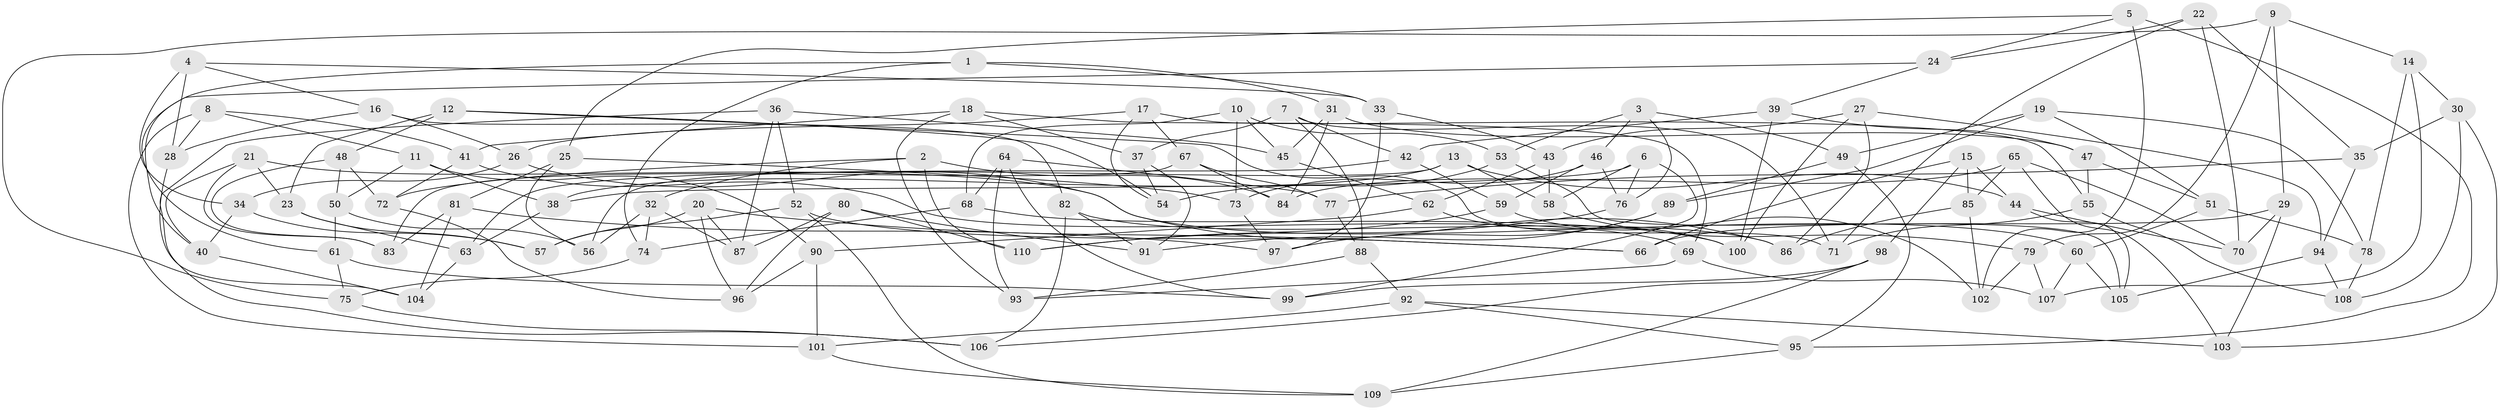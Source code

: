 // coarse degree distribution, {6: 0.4647887323943662, 4: 0.4225352112676056, 3: 0.04225352112676056, 5: 0.07042253521126761}
// Generated by graph-tools (version 1.1) at 2025/52/02/27/25 19:52:30]
// undirected, 110 vertices, 220 edges
graph export_dot {
graph [start="1"]
  node [color=gray90,style=filled];
  1;
  2;
  3;
  4;
  5;
  6;
  7;
  8;
  9;
  10;
  11;
  12;
  13;
  14;
  15;
  16;
  17;
  18;
  19;
  20;
  21;
  22;
  23;
  24;
  25;
  26;
  27;
  28;
  29;
  30;
  31;
  32;
  33;
  34;
  35;
  36;
  37;
  38;
  39;
  40;
  41;
  42;
  43;
  44;
  45;
  46;
  47;
  48;
  49;
  50;
  51;
  52;
  53;
  54;
  55;
  56;
  57;
  58;
  59;
  60;
  61;
  62;
  63;
  64;
  65;
  66;
  67;
  68;
  69;
  70;
  71;
  72;
  73;
  74;
  75;
  76;
  77;
  78;
  79;
  80;
  81;
  82;
  83;
  84;
  85;
  86;
  87;
  88;
  89;
  90;
  91;
  92;
  93;
  94;
  95;
  96;
  97;
  98;
  99;
  100;
  101;
  102;
  103;
  104;
  105;
  106;
  107;
  108;
  109;
  110;
  1 -- 74;
  1 -- 33;
  1 -- 31;
  1 -- 61;
  2 -- 32;
  2 -- 72;
  2 -- 84;
  2 -- 110;
  3 -- 49;
  3 -- 76;
  3 -- 46;
  3 -- 53;
  4 -- 34;
  4 -- 33;
  4 -- 28;
  4 -- 16;
  5 -- 95;
  5 -- 24;
  5 -- 102;
  5 -- 25;
  6 -- 58;
  6 -- 76;
  6 -- 38;
  6 -- 99;
  7 -- 37;
  7 -- 42;
  7 -- 71;
  7 -- 88;
  8 -- 101;
  8 -- 11;
  8 -- 41;
  8 -- 28;
  9 -- 29;
  9 -- 14;
  9 -- 79;
  9 -- 75;
  10 -- 68;
  10 -- 45;
  10 -- 73;
  10 -- 53;
  11 -- 50;
  11 -- 38;
  11 -- 90;
  12 -- 54;
  12 -- 48;
  12 -- 23;
  12 -- 71;
  13 -- 44;
  13 -- 38;
  13 -- 56;
  13 -- 58;
  14 -- 30;
  14 -- 78;
  14 -- 107;
  15 -- 98;
  15 -- 85;
  15 -- 66;
  15 -- 44;
  16 -- 28;
  16 -- 26;
  16 -- 82;
  17 -- 55;
  17 -- 26;
  17 -- 54;
  17 -- 67;
  18 -- 37;
  18 -- 93;
  18 -- 69;
  18 -- 41;
  19 -- 78;
  19 -- 51;
  19 -- 89;
  19 -- 49;
  20 -- 57;
  20 -- 66;
  20 -- 87;
  20 -- 96;
  21 -- 60;
  21 -- 83;
  21 -- 40;
  21 -- 23;
  22 -- 35;
  22 -- 24;
  22 -- 71;
  22 -- 70;
  23 -- 57;
  23 -- 63;
  24 -- 39;
  24 -- 40;
  25 -- 56;
  25 -- 81;
  25 -- 73;
  26 -- 34;
  26 -- 86;
  27 -- 94;
  27 -- 100;
  27 -- 43;
  27 -- 86;
  28 -- 104;
  29 -- 70;
  29 -- 103;
  29 -- 66;
  30 -- 108;
  30 -- 35;
  30 -- 103;
  31 -- 84;
  31 -- 47;
  31 -- 45;
  32 -- 87;
  32 -- 74;
  32 -- 56;
  33 -- 43;
  33 -- 97;
  34 -- 57;
  34 -- 40;
  35 -- 77;
  35 -- 94;
  36 -- 52;
  36 -- 106;
  36 -- 87;
  36 -- 45;
  37 -- 54;
  37 -- 91;
  38 -- 63;
  39 -- 100;
  39 -- 47;
  39 -- 42;
  40 -- 104;
  41 -- 69;
  41 -- 72;
  42 -- 63;
  42 -- 59;
  43 -- 58;
  43 -- 62;
  44 -- 105;
  44 -- 70;
  45 -- 62;
  46 -- 73;
  46 -- 76;
  46 -- 59;
  47 -- 55;
  47 -- 51;
  48 -- 72;
  48 -- 83;
  48 -- 50;
  49 -- 95;
  49 -- 89;
  50 -- 61;
  50 -- 56;
  51 -- 60;
  51 -- 78;
  52 -- 57;
  52 -- 66;
  52 -- 109;
  53 -- 54;
  53 -- 105;
  55 -- 108;
  55 -- 71;
  58 -- 79;
  59 -- 102;
  59 -- 110;
  60 -- 105;
  60 -- 107;
  61 -- 99;
  61 -- 75;
  62 -- 90;
  62 -- 100;
  63 -- 104;
  64 -- 93;
  64 -- 68;
  64 -- 99;
  64 -- 77;
  65 -- 84;
  65 -- 70;
  65 -- 85;
  65 -- 103;
  67 -- 83;
  67 -- 77;
  67 -- 84;
  68 -- 100;
  68 -- 74;
  69 -- 93;
  69 -- 107;
  72 -- 96;
  73 -- 97;
  74 -- 75;
  75 -- 106;
  76 -- 110;
  77 -- 88;
  78 -- 108;
  79 -- 102;
  79 -- 107;
  80 -- 87;
  80 -- 96;
  80 -- 110;
  80 -- 91;
  81 -- 83;
  81 -- 97;
  81 -- 104;
  82 -- 86;
  82 -- 91;
  82 -- 106;
  85 -- 86;
  85 -- 102;
  88 -- 93;
  88 -- 92;
  89 -- 91;
  89 -- 97;
  90 -- 96;
  90 -- 101;
  92 -- 95;
  92 -- 103;
  92 -- 101;
  94 -- 108;
  94 -- 105;
  95 -- 109;
  98 -- 106;
  98 -- 109;
  98 -- 99;
  101 -- 109;
}
